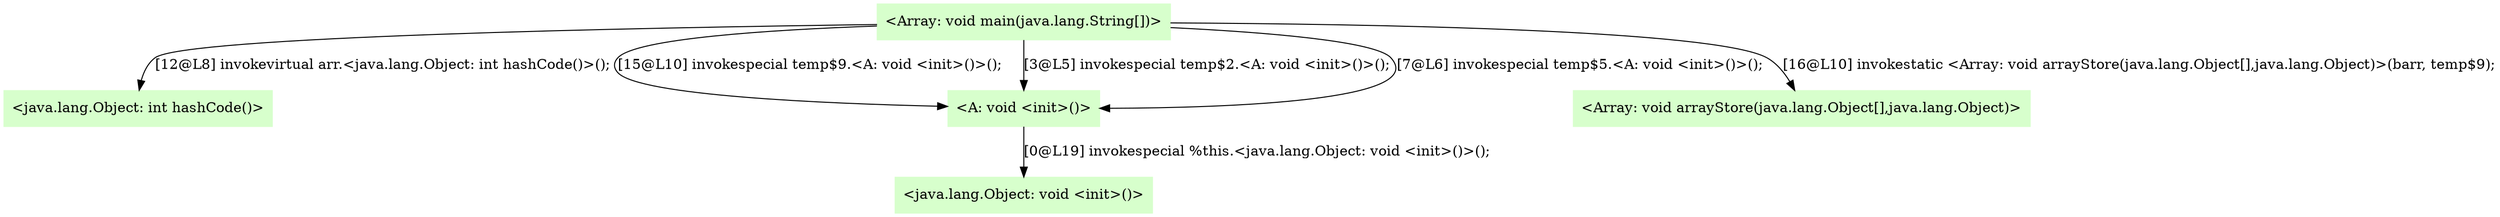 digraph G {
  node [color=".3 .2 1.0",style=filled,shape=box,];
  "0" [label="<java.lang.Object: int hashCode()>",];
  "1" [label="<Array: void main(java.lang.String[])>",];
  "2" [label="<A: void <init>()>",];
  "3" [label="<java.lang.Object: void <init>()>",];
  "4" [label="<Array: void arrayStore(java.lang.Object[],java.lang.Object)>",];
  "1" -> "2" [label="[15@L10] invokespecial temp$9.<A: void <init>()>();",];
  "1" -> "2" [label="[3@L5] invokespecial temp$2.<A: void <init>()>();",];
  "1" -> "4" [label="[16@L10] invokestatic <Array: void arrayStore(java.lang.Object[],java.lang.Object)>(barr, temp$9);",];
  "1" -> "0" [label="[12@L8] invokevirtual arr.<java.lang.Object: int hashCode()>();",];
  "1" -> "2" [label="[7@L6] invokespecial temp$5.<A: void <init>()>();",];
  "2" -> "3" [label="[0@L19] invokespecial %this.<java.lang.Object: void <init>()>();",];
}
